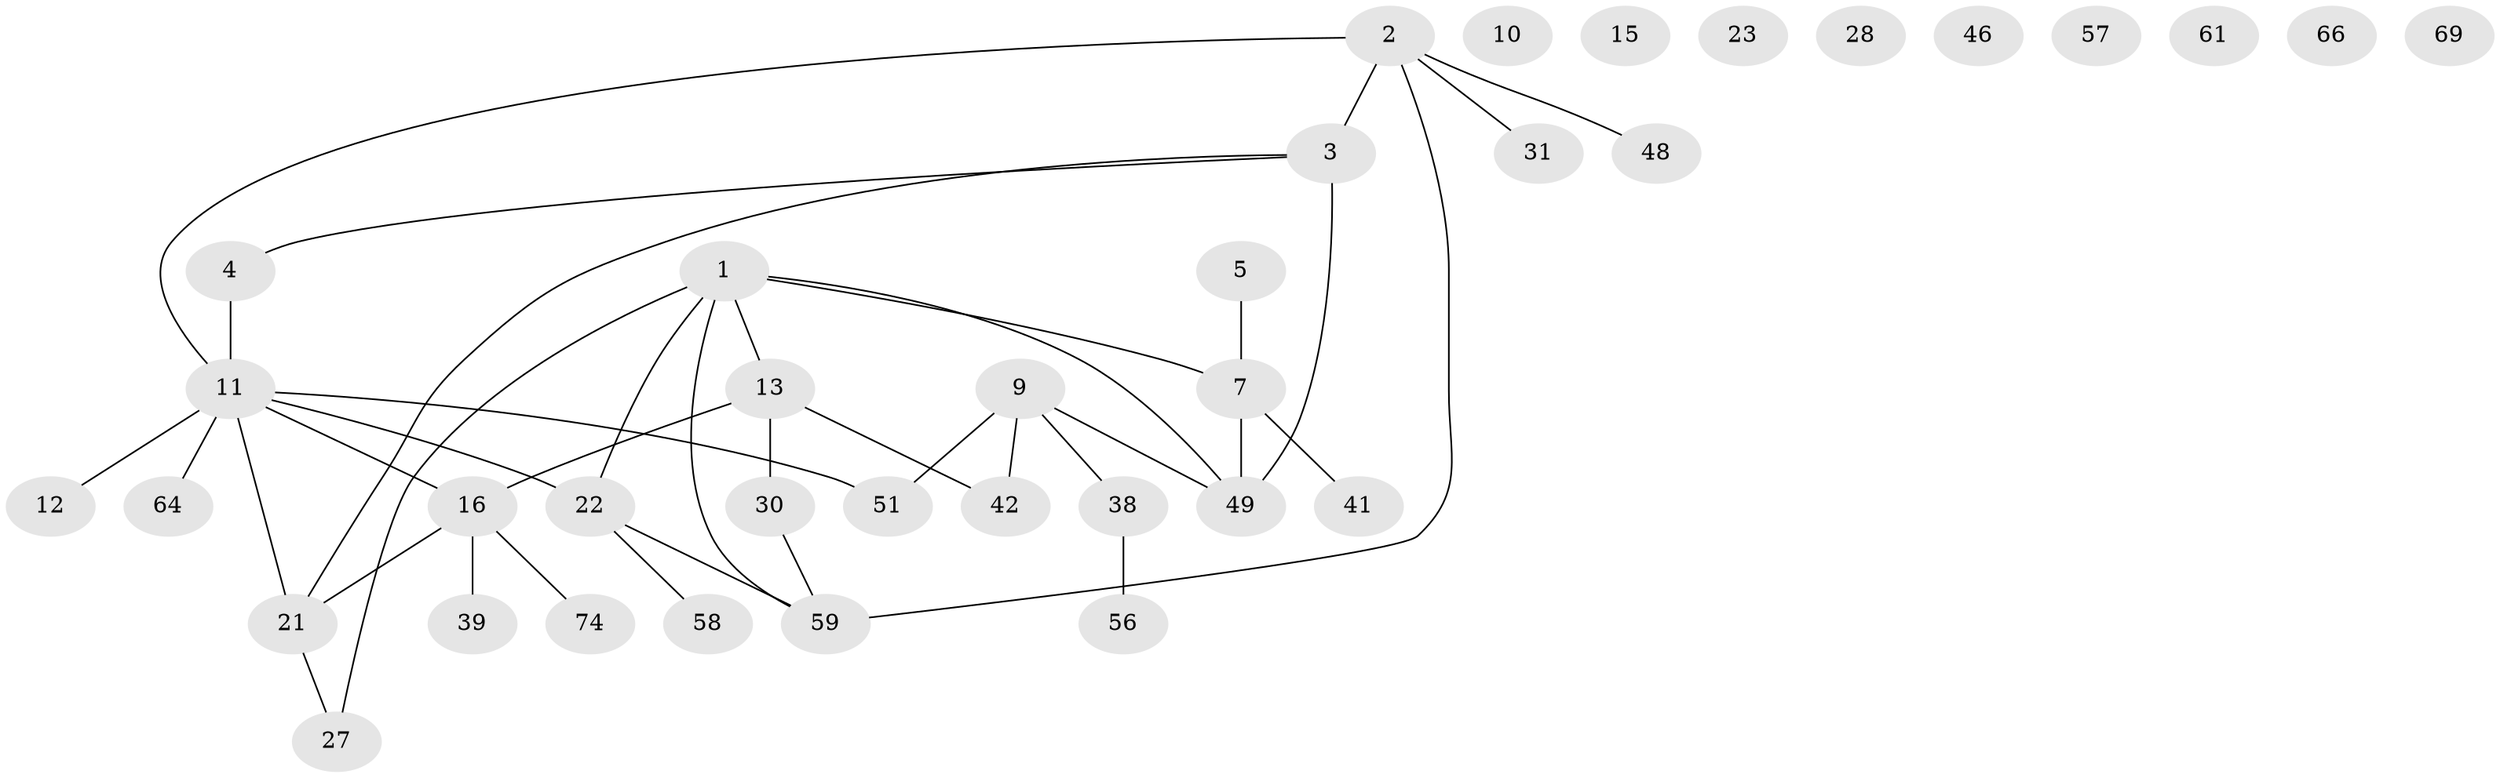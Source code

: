 // original degree distribution, {3: 0.20270270270270271, 4: 0.12162162162162163, 1: 0.28378378378378377, 2: 0.22972972972972974, 0: 0.0945945945945946, 5: 0.05405405405405406, 6: 0.013513513513513514}
// Generated by graph-tools (version 1.1) at 2025/13/03/09/25 04:13:12]
// undirected, 37 vertices, 39 edges
graph export_dot {
graph [start="1"]
  node [color=gray90,style=filled];
  1 [super="+19+67+17"];
  2 [super="+26+44"];
  3 [super="+20+6"];
  4 [super="+60"];
  5;
  7 [super="+40+8+47"];
  9 [super="+14"];
  10;
  11 [super="+50+36+32+24"];
  12;
  13 [super="+18"];
  15;
  16 [super="+37+52+34"];
  21;
  22 [super="+25"];
  23 [super="+29"];
  27 [super="+63"];
  28;
  30;
  31;
  38;
  39;
  41 [super="+73"];
  42 [super="+45+53"];
  46 [super="+65"];
  48;
  49 [super="+54"];
  51;
  56;
  57;
  58;
  59;
  61;
  64;
  66;
  69;
  74;
  1 -- 27;
  1 -- 49;
  1 -- 22;
  1 -- 7;
  1 -- 59;
  1 -- 13;
  2 -- 31;
  2 -- 11;
  2 -- 48;
  2 -- 3 [weight=2];
  2 -- 59;
  3 -- 21;
  3 -- 49;
  3 -- 4;
  4 -- 11;
  5 -- 7;
  7 -- 41;
  7 -- 49 [weight=2];
  9 -- 51;
  9 -- 38;
  9 -- 49;
  9 -- 42;
  11 -- 21;
  11 -- 51;
  11 -- 64;
  11 -- 16;
  11 -- 22;
  11 -- 12;
  13 -- 42;
  13 -- 16 [weight=2];
  13 -- 30;
  16 -- 39;
  16 -- 74;
  16 -- 21;
  21 -- 27;
  22 -- 59;
  22 -- 58;
  30 -- 59;
  38 -- 56;
}
